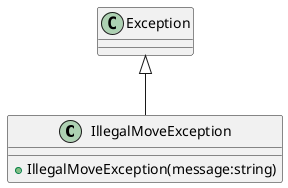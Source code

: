 @startuml
class IllegalMoveException {
    + IllegalMoveException(message:string)
}
Exception <|-- IllegalMoveException
@enduml

